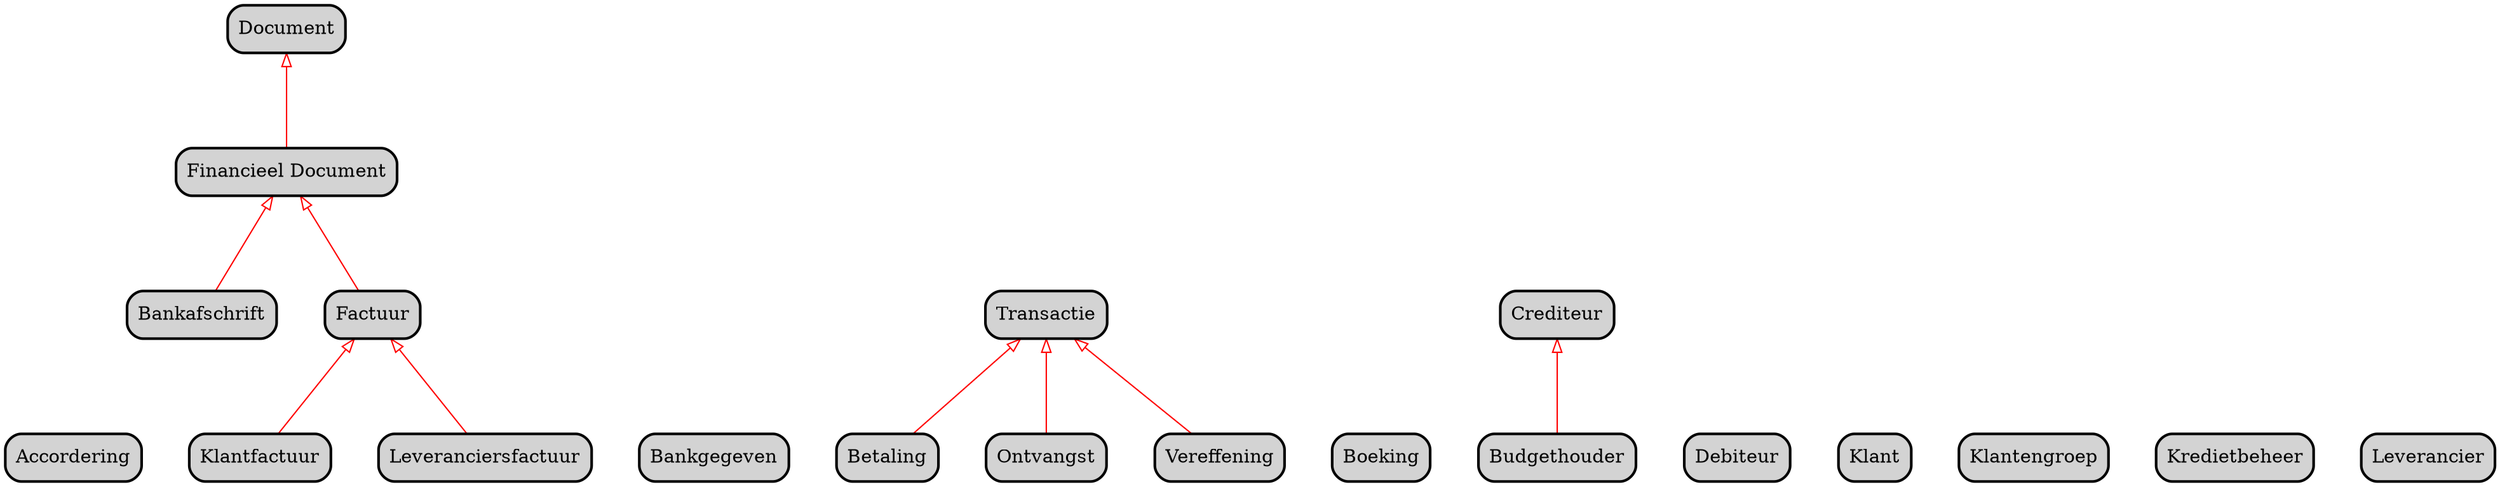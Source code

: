 digraph {
	graph [bgcolor=white,
		landscape=false,
		mode=ipsep,
		nodesep=0.5,
		outputorder=edgesfirst,
		overlap=voronoi,
		rank=same,
		rankdir=BT,
		ranksep=1,
		remincross=true
	];
	node [bgcolor=lightgray,
		label="\N",
		shape=box,
		style="rounded,filled,bold"
	];
	edge [color=black,
		len=4
	];
	4109969044283413085	[label=Accordering];
	4109969044283413086	[label=Bankafschrift];
	238150469737362635	[label="Financieel Document"];
	4109969044283413086 -> 238150469737362635	[arrowhead=onormal,
		color=red,
		len=2];
	4109969044283413087	[label=Bankgegeven];
	4109969044283413080	[label=Betaling];
	238150469737362627	[label=Transactie];
	4109969044283413080 -> 238150469737362627	[arrowhead=onormal,
		color=red,
		len=2];
	4109969044283413081	[label=Boeking];
	4109969044283413082	[label=Budgethouder];
	4109969044283413083	[label=Crediteur];
	4109969044283413082 -> 4109969044283413083	[arrowhead=onormal,
		color=red,
		len=2];
	4109969044283413076	[label=Debiteur];
	4109969044283413077	[label=Document];
	238150469737362636	[label=Factuur];
	238150469737362636 -> 238150469737362635	[arrowhead=onormal,
		color=red,
		len=2];
	238150469737362635 -> 4109969044283413077	[arrowhead=onormal,
		color=red,
		len=2];
	238150469737362634	[label=Klant];
	238150469737362633	[label=Klantengroep];
	238150469737362640	[label=Klantfactuur];
	238150469737362640 -> 238150469737362636	[arrowhead=onormal,
		color=red,
		len=2];
	238150469737362639	[label=Kredietbeheer];
	238150469737362638	[label=Leverancier];
	238150469737362637	[label=Leveranciersfactuur];
	238150469737362637 -> 238150469737362636	[arrowhead=onormal,
		color=red,
		len=2];
	238150469737362628	[label=Ontvangst];
	238150469737362628 -> 238150469737362627	[arrowhead=onormal,
		color=red,
		len=2];
	238147171202478035	[label=Vereffening];
	238147171202478035 -> 238150469737362627	[arrowhead=onormal,
		color=red,
		len=2];
}
